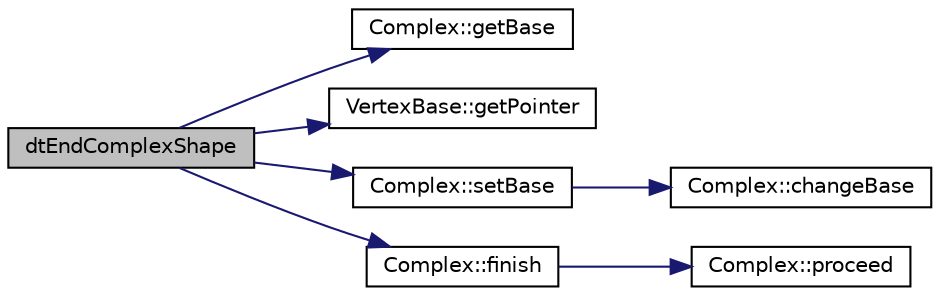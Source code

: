 digraph "dtEndComplexShape"
{
  edge [fontname="Helvetica",fontsize="10",labelfontname="Helvetica",labelfontsize="10"];
  node [fontname="Helvetica",fontsize="10",shape=record];
  rankdir="LR";
  Node1 [label="dtEndComplexShape",height=0.2,width=0.4,color="black", fillcolor="grey75", style="filled", fontcolor="black"];
  Node1 -> Node2 [color="midnightblue",fontsize="10",style="solid",fontname="Helvetica"];
  Node2 [label="Complex::getBase",height=0.2,width=0.4,color="black", fillcolor="white", style="filled",URL="$class_complex.html#aed5277aa50b1dc9b8a4457ab20001aba"];
  Node1 -> Node3 [color="midnightblue",fontsize="10",style="solid",fontname="Helvetica"];
  Node3 [label="VertexBase::getPointer",height=0.2,width=0.4,color="black", fillcolor="white", style="filled",URL="$class_vertex_base.html#a046a0a2982cd502d26db6a5e5bb064b2"];
  Node1 -> Node4 [color="midnightblue",fontsize="10",style="solid",fontname="Helvetica"];
  Node4 [label="Complex::setBase",height=0.2,width=0.4,color="black", fillcolor="white", style="filled",URL="$class_complex.html#a92b7dbce645bd373937a5fea17e1ddd9"];
  Node4 -> Node5 [color="midnightblue",fontsize="10",style="solid",fontname="Helvetica"];
  Node5 [label="Complex::changeBase",height=0.2,width=0.4,color="black", fillcolor="white", style="filled",URL="$class_complex.html#a5392e09aeb9f63bffdc3c2298baf94d4"];
  Node1 -> Node6 [color="midnightblue",fontsize="10",style="solid",fontname="Helvetica"];
  Node6 [label="Complex::finish",height=0.2,width=0.4,color="black", fillcolor="white", style="filled",URL="$class_complex.html#aa33c87f68586abd187baabd04ed7d61a"];
  Node6 -> Node7 [color="midnightblue",fontsize="10",style="solid",fontname="Helvetica"];
  Node7 [label="Complex::proceed",height=0.2,width=0.4,color="black", fillcolor="white", style="filled",URL="$class_complex.html#abc54746c4a68a04c4da2442a1c7c4985"];
}
